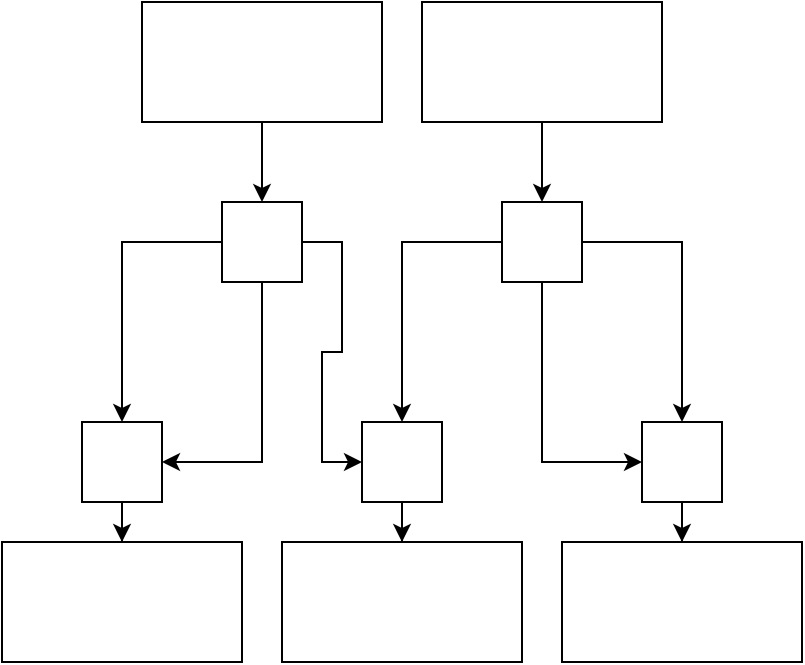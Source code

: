 <mxfile version="24.4.6" type="github">
  <diagram name="Page-1" id="lXeZaDpRTKKy6kyvK25s">
    <mxGraphModel dx="1434" dy="746" grid="1" gridSize="10" guides="1" tooltips="1" connect="1" arrows="1" fold="1" page="1" pageScale="1" pageWidth="850" pageHeight="1100" math="0" shadow="0">
      <root>
        <mxCell id="0" />
        <mxCell id="1" parent="0" />
        <mxCell id="xEdyH1s_NyMgkmeTWzqv-8" style="edgeStyle=orthogonalEdgeStyle;rounded=0;orthogonalLoop=1;jettySize=auto;html=1;entryX=0.5;entryY=0;entryDx=0;entryDy=0;" edge="1" parent="1" source="xEdyH1s_NyMgkmeTWzqv-1" target="xEdyH1s_NyMgkmeTWzqv-6">
          <mxGeometry relative="1" as="geometry" />
        </mxCell>
        <mxCell id="xEdyH1s_NyMgkmeTWzqv-1" value="" style="rounded=0;whiteSpace=wrap;html=1;" vertex="1" parent="1">
          <mxGeometry x="200" y="120" width="120" height="60" as="geometry" />
        </mxCell>
        <mxCell id="xEdyH1s_NyMgkmeTWzqv-9" style="edgeStyle=orthogonalEdgeStyle;rounded=0;orthogonalLoop=1;jettySize=auto;html=1;" edge="1" parent="1" source="xEdyH1s_NyMgkmeTWzqv-2" target="xEdyH1s_NyMgkmeTWzqv-7">
          <mxGeometry relative="1" as="geometry" />
        </mxCell>
        <mxCell id="xEdyH1s_NyMgkmeTWzqv-2" value="" style="rounded=0;whiteSpace=wrap;html=1;" vertex="1" parent="1">
          <mxGeometry x="340" y="120" width="120" height="60" as="geometry" />
        </mxCell>
        <mxCell id="xEdyH1s_NyMgkmeTWzqv-3" value="" style="rounded=0;whiteSpace=wrap;html=1;" vertex="1" parent="1">
          <mxGeometry x="270" y="390" width="120" height="60" as="geometry" />
        </mxCell>
        <mxCell id="xEdyH1s_NyMgkmeTWzqv-4" value="" style="rounded=0;whiteSpace=wrap;html=1;" vertex="1" parent="1">
          <mxGeometry x="130" y="390" width="120" height="60" as="geometry" />
        </mxCell>
        <mxCell id="xEdyH1s_NyMgkmeTWzqv-5" value="" style="rounded=0;whiteSpace=wrap;html=1;" vertex="1" parent="1">
          <mxGeometry x="410" y="390" width="120" height="60" as="geometry" />
        </mxCell>
        <mxCell id="xEdyH1s_NyMgkmeTWzqv-14" style="edgeStyle=orthogonalEdgeStyle;rounded=0;orthogonalLoop=1;jettySize=auto;html=1;entryX=0.5;entryY=0;entryDx=0;entryDy=0;" edge="1" parent="1" source="xEdyH1s_NyMgkmeTWzqv-6" target="xEdyH1s_NyMgkmeTWzqv-11">
          <mxGeometry relative="1" as="geometry" />
        </mxCell>
        <mxCell id="xEdyH1s_NyMgkmeTWzqv-15" style="edgeStyle=orthogonalEdgeStyle;rounded=0;orthogonalLoop=1;jettySize=auto;html=1;entryX=1;entryY=0.5;entryDx=0;entryDy=0;exitX=0.5;exitY=1;exitDx=0;exitDy=0;" edge="1" parent="1" source="xEdyH1s_NyMgkmeTWzqv-6" target="xEdyH1s_NyMgkmeTWzqv-11">
          <mxGeometry relative="1" as="geometry" />
        </mxCell>
        <mxCell id="xEdyH1s_NyMgkmeTWzqv-17" style="edgeStyle=orthogonalEdgeStyle;rounded=0;orthogonalLoop=1;jettySize=auto;html=1;entryX=0;entryY=0.5;entryDx=0;entryDy=0;" edge="1" parent="1" source="xEdyH1s_NyMgkmeTWzqv-6" target="xEdyH1s_NyMgkmeTWzqv-12">
          <mxGeometry relative="1" as="geometry" />
        </mxCell>
        <mxCell id="xEdyH1s_NyMgkmeTWzqv-6" value="" style="whiteSpace=wrap;html=1;aspect=fixed;" vertex="1" parent="1">
          <mxGeometry x="240" y="220" width="40" height="40" as="geometry" />
        </mxCell>
        <mxCell id="xEdyH1s_NyMgkmeTWzqv-18" style="edgeStyle=orthogonalEdgeStyle;rounded=0;orthogonalLoop=1;jettySize=auto;html=1;entryX=0.5;entryY=0;entryDx=0;entryDy=0;" edge="1" parent="1" source="xEdyH1s_NyMgkmeTWzqv-7" target="xEdyH1s_NyMgkmeTWzqv-12">
          <mxGeometry relative="1" as="geometry" />
        </mxCell>
        <mxCell id="xEdyH1s_NyMgkmeTWzqv-19" style="edgeStyle=orthogonalEdgeStyle;rounded=0;orthogonalLoop=1;jettySize=auto;html=1;entryX=0;entryY=0.5;entryDx=0;entryDy=0;exitX=0.5;exitY=1;exitDx=0;exitDy=0;" edge="1" parent="1" source="xEdyH1s_NyMgkmeTWzqv-7" target="xEdyH1s_NyMgkmeTWzqv-13">
          <mxGeometry relative="1" as="geometry" />
        </mxCell>
        <mxCell id="xEdyH1s_NyMgkmeTWzqv-20" style="edgeStyle=orthogonalEdgeStyle;rounded=0;orthogonalLoop=1;jettySize=auto;html=1;entryX=0.5;entryY=0;entryDx=0;entryDy=0;" edge="1" parent="1" source="xEdyH1s_NyMgkmeTWzqv-7" target="xEdyH1s_NyMgkmeTWzqv-13">
          <mxGeometry relative="1" as="geometry" />
        </mxCell>
        <mxCell id="xEdyH1s_NyMgkmeTWzqv-7" value="" style="whiteSpace=wrap;html=1;aspect=fixed;" vertex="1" parent="1">
          <mxGeometry x="380" y="220" width="40" height="40" as="geometry" />
        </mxCell>
        <mxCell id="xEdyH1s_NyMgkmeTWzqv-16" style="edgeStyle=orthogonalEdgeStyle;rounded=0;orthogonalLoop=1;jettySize=auto;html=1;" edge="1" parent="1" source="xEdyH1s_NyMgkmeTWzqv-11" target="xEdyH1s_NyMgkmeTWzqv-4">
          <mxGeometry relative="1" as="geometry" />
        </mxCell>
        <mxCell id="xEdyH1s_NyMgkmeTWzqv-11" value="" style="whiteSpace=wrap;html=1;aspect=fixed;" vertex="1" parent="1">
          <mxGeometry x="170" y="330" width="40" height="40" as="geometry" />
        </mxCell>
        <mxCell id="xEdyH1s_NyMgkmeTWzqv-22" style="edgeStyle=orthogonalEdgeStyle;rounded=0;orthogonalLoop=1;jettySize=auto;html=1;" edge="1" parent="1" source="xEdyH1s_NyMgkmeTWzqv-12" target="xEdyH1s_NyMgkmeTWzqv-3">
          <mxGeometry relative="1" as="geometry" />
        </mxCell>
        <mxCell id="xEdyH1s_NyMgkmeTWzqv-12" value="" style="whiteSpace=wrap;html=1;aspect=fixed;" vertex="1" parent="1">
          <mxGeometry x="310" y="330" width="40" height="40" as="geometry" />
        </mxCell>
        <mxCell id="xEdyH1s_NyMgkmeTWzqv-21" style="edgeStyle=orthogonalEdgeStyle;rounded=0;orthogonalLoop=1;jettySize=auto;html=1;" edge="1" parent="1" source="xEdyH1s_NyMgkmeTWzqv-13" target="xEdyH1s_NyMgkmeTWzqv-5">
          <mxGeometry relative="1" as="geometry" />
        </mxCell>
        <mxCell id="xEdyH1s_NyMgkmeTWzqv-13" value="" style="whiteSpace=wrap;html=1;aspect=fixed;" vertex="1" parent="1">
          <mxGeometry x="450" y="330" width="40" height="40" as="geometry" />
        </mxCell>
      </root>
    </mxGraphModel>
  </diagram>
</mxfile>

